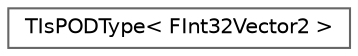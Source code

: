 digraph "Graphical Class Hierarchy"
{
 // INTERACTIVE_SVG=YES
 // LATEX_PDF_SIZE
  bgcolor="transparent";
  edge [fontname=Helvetica,fontsize=10,labelfontname=Helvetica,labelfontsize=10];
  node [fontname=Helvetica,fontsize=10,shape=box,height=0.2,width=0.4];
  rankdir="LR";
  Node0 [id="Node000000",label="TIsPODType\< FInt32Vector2 \>",height=0.2,width=0.4,color="grey40", fillcolor="white", style="filled",URL="$dd/d3a/structTIsPODType_3_01FInt32Vector2_01_4.html",tooltip="namespace UE::Math"];
}
